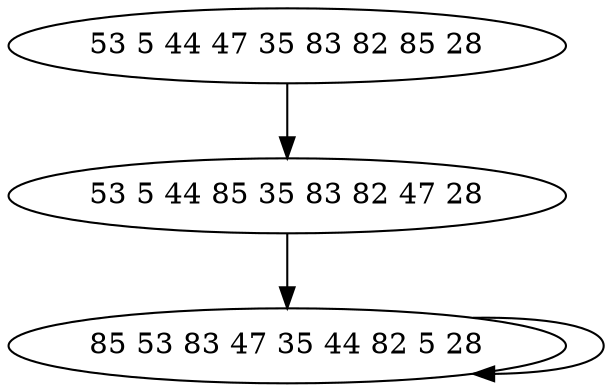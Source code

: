 digraph G {
    "53 5 44 47 35 83 82 85 28" -> "53 5 44 85 35 83 82 47 28"
    "53 5 44 85 35 83 82 47 28" -> "85 53 83 47 35 44 82 5 28"
    "85 53 83 47 35 44 82 5 28" -> "85 53 83 47 35 44 82 5 28"
}
